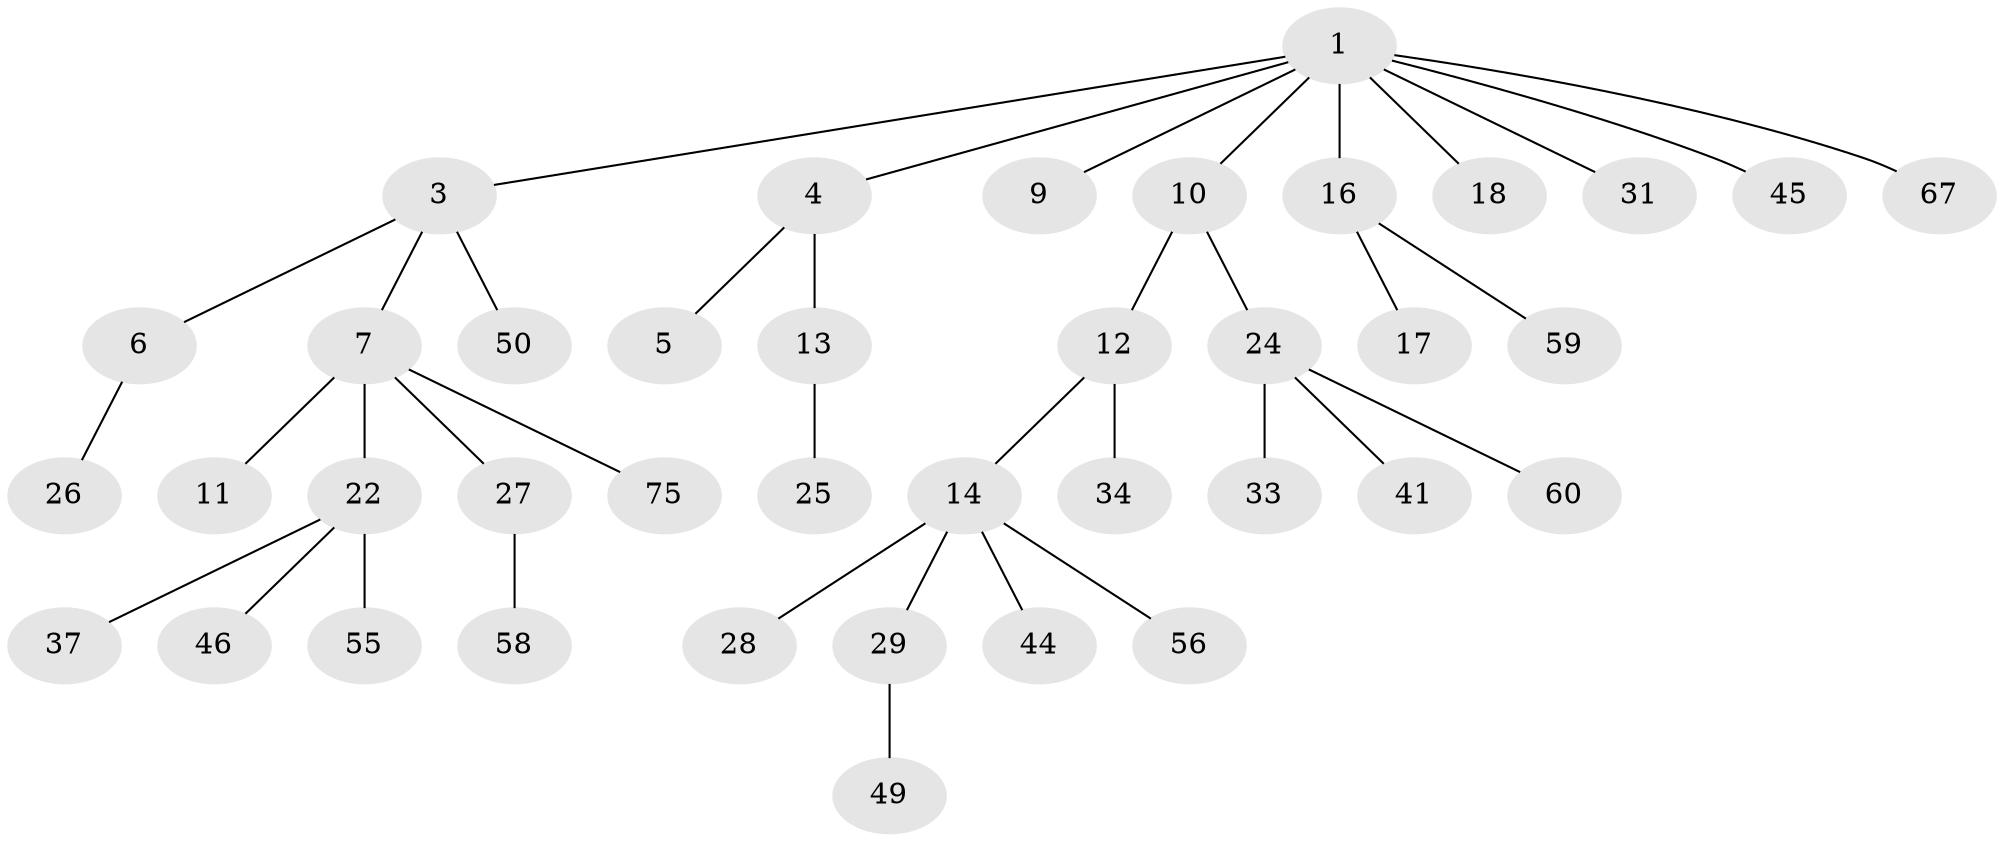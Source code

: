// original degree distribution, {4: 0.08860759493670886, 8: 0.012658227848101266, 7: 0.012658227848101266, 6: 0.02531645569620253, 1: 0.5189873417721519, 2: 0.26582278481012656, 3: 0.0759493670886076}
// Generated by graph-tools (version 1.1) at 2025/15/03/09/25 04:15:31]
// undirected, 39 vertices, 38 edges
graph export_dot {
graph [start="1"]
  node [color=gray90,style=filled];
  1 [super="+2+23"];
  3 [super="+71+21+30"];
  4 [super="+69+70+39"];
  5;
  6;
  7 [super="+8"];
  9;
  10 [super="+20"];
  11;
  12;
  13;
  14 [super="+43+62+19"];
  16;
  17 [super="+64"];
  18 [super="+54"];
  22 [super="+32"];
  24;
  25 [super="+63"];
  26 [super="+53"];
  27;
  28;
  29 [super="+38+52"];
  31 [super="+35+40+42"];
  33;
  34;
  37 [super="+76"];
  41;
  44 [super="+79"];
  45;
  46;
  49;
  50;
  55;
  56;
  58;
  59 [super="+77"];
  60 [super="+61"];
  67;
  75;
  1 -- 16;
  1 -- 18;
  1 -- 3;
  1 -- 4;
  1 -- 67;
  1 -- 9;
  1 -- 10;
  1 -- 45;
  1 -- 31;
  3 -- 6;
  3 -- 7;
  3 -- 50;
  4 -- 5;
  4 -- 13;
  6 -- 26;
  7 -- 27;
  7 -- 75;
  7 -- 11;
  7 -- 22;
  10 -- 12;
  10 -- 24;
  12 -- 14;
  12 -- 34;
  13 -- 25;
  14 -- 28;
  14 -- 29;
  14 -- 56;
  14 -- 44;
  16 -- 17;
  16 -- 59;
  22 -- 46;
  22 -- 37;
  22 -- 55;
  24 -- 33;
  24 -- 41;
  24 -- 60;
  27 -- 58;
  29 -- 49;
}
